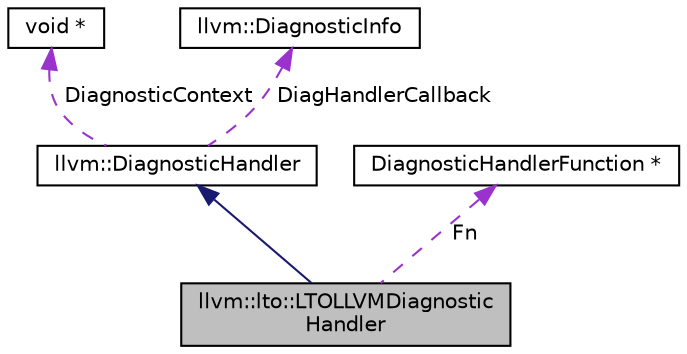 digraph "llvm::lto::LTOLLVMDiagnosticHandler"
{
 // LATEX_PDF_SIZE
  bgcolor="transparent";
  edge [fontname="Helvetica",fontsize="10",labelfontname="Helvetica",labelfontsize="10"];
  node [fontname="Helvetica",fontsize="10",shape="box"];
  Node1 [label="llvm::lto::LTOLLVMDiagnostic\lHandler",height=0.2,width=0.4,color="black", fillcolor="grey75", style="filled", fontcolor="black",tooltip=" "];
  Node2 -> Node1 [dir="back",color="midnightblue",fontsize="10",style="solid",fontname="Helvetica"];
  Node2 [label="llvm::DiagnosticHandler",height=0.2,width=0.4,color="black",URL="$structllvm_1_1DiagnosticHandler.html",tooltip="This is the base class for diagnostic handling in LLVM."];
  Node3 -> Node2 [dir="back",color="darkorchid3",fontsize="10",style="dashed",label=" DiagnosticContext" ,fontname="Helvetica"];
  Node3 [label="void *",height=0.2,width=0.4,color="black",tooltip=" "];
  Node4 -> Node2 [dir="back",color="darkorchid3",fontsize="10",style="dashed",label=" DiagHandlerCallback" ,fontname="Helvetica"];
  Node4 [label="llvm::DiagnosticInfo",height=0.2,width=0.4,color="black",URL="$classllvm_1_1DiagnosticInfo.html",tooltip="This is the base abstract class for diagnostic reporting in the backend."];
  Node5 -> Node1 [dir="back",color="darkorchid3",fontsize="10",style="dashed",label=" Fn" ,fontname="Helvetica"];
  Node5 [label="DiagnosticHandlerFunction *",height=0.2,width=0.4,color="black",tooltip=" "];
}
